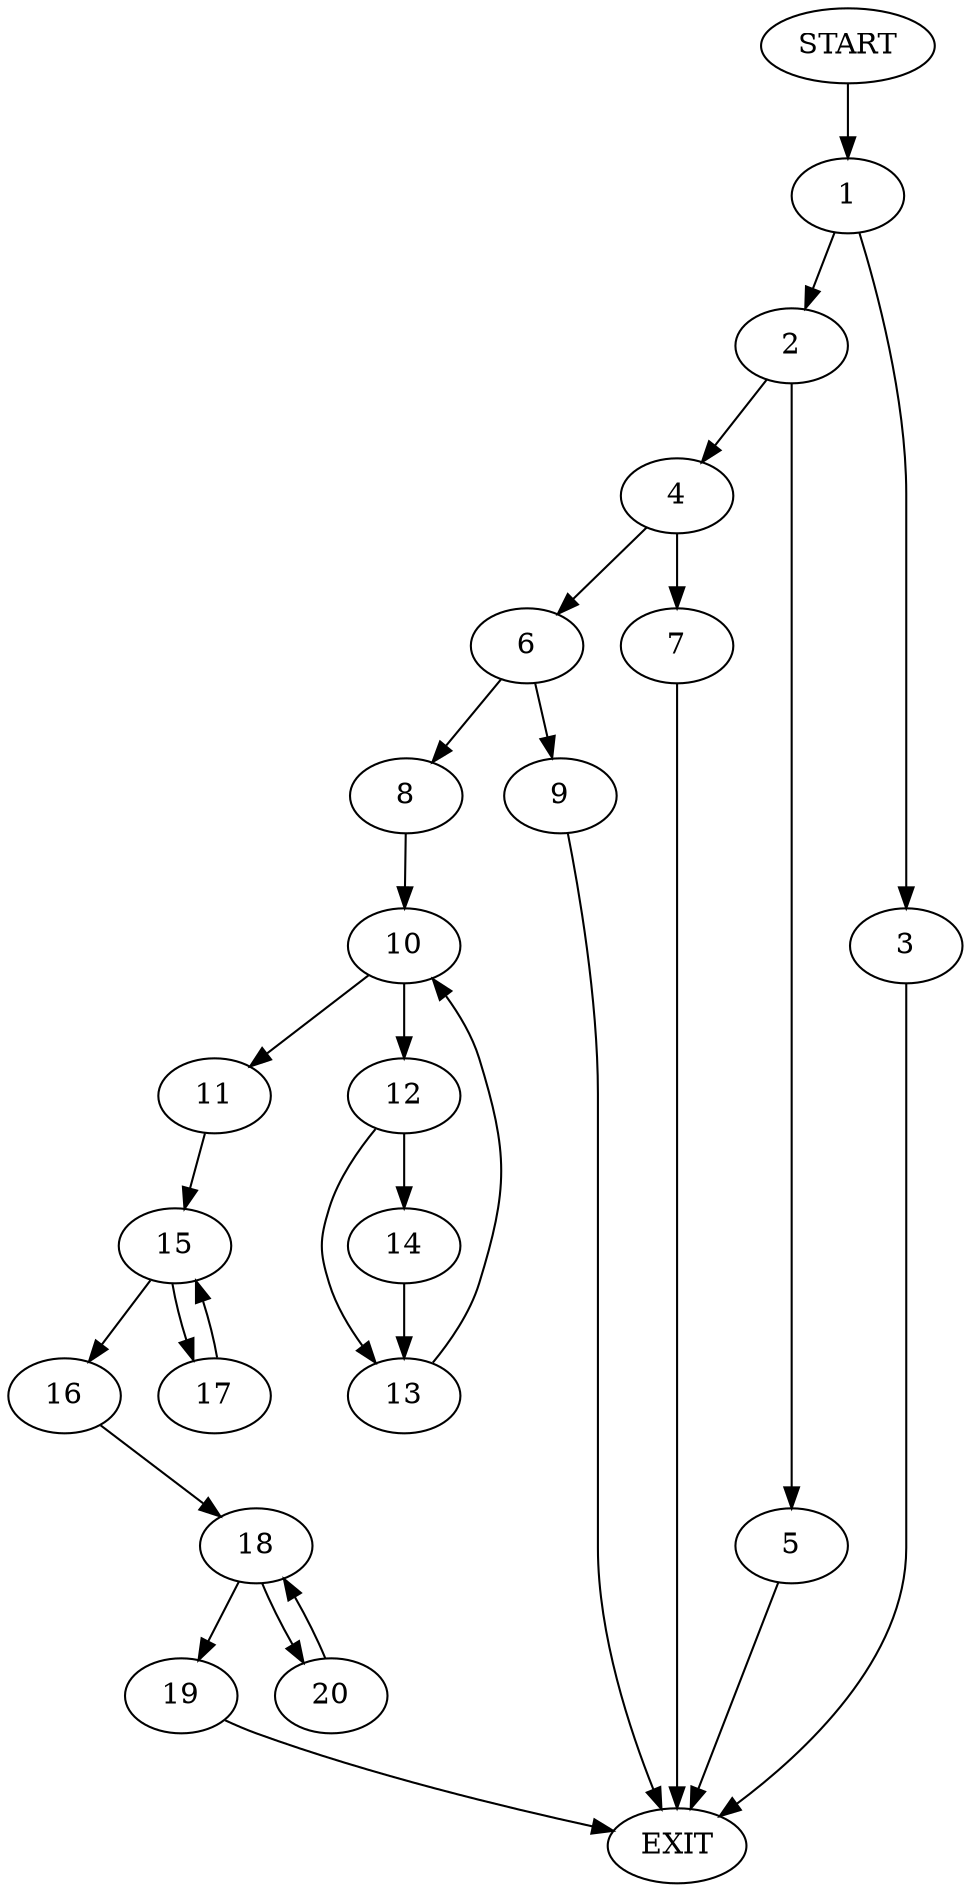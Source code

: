 digraph {
0 [label="START"]
21 [label="EXIT"]
0 -> 1
1 -> 2
1 -> 3
3 -> 21
2 -> 4
2 -> 5
4 -> 6
4 -> 7
5 -> 21
6 -> 8
6 -> 9
7 -> 21
9 -> 21
8 -> 10
10 -> 11
10 -> 12
12 -> 13
12 -> 14
11 -> 15
13 -> 10
14 -> 13
15 -> 16
15 -> 17
17 -> 15
16 -> 18
18 -> 19
18 -> 20
20 -> 18
19 -> 21
}
